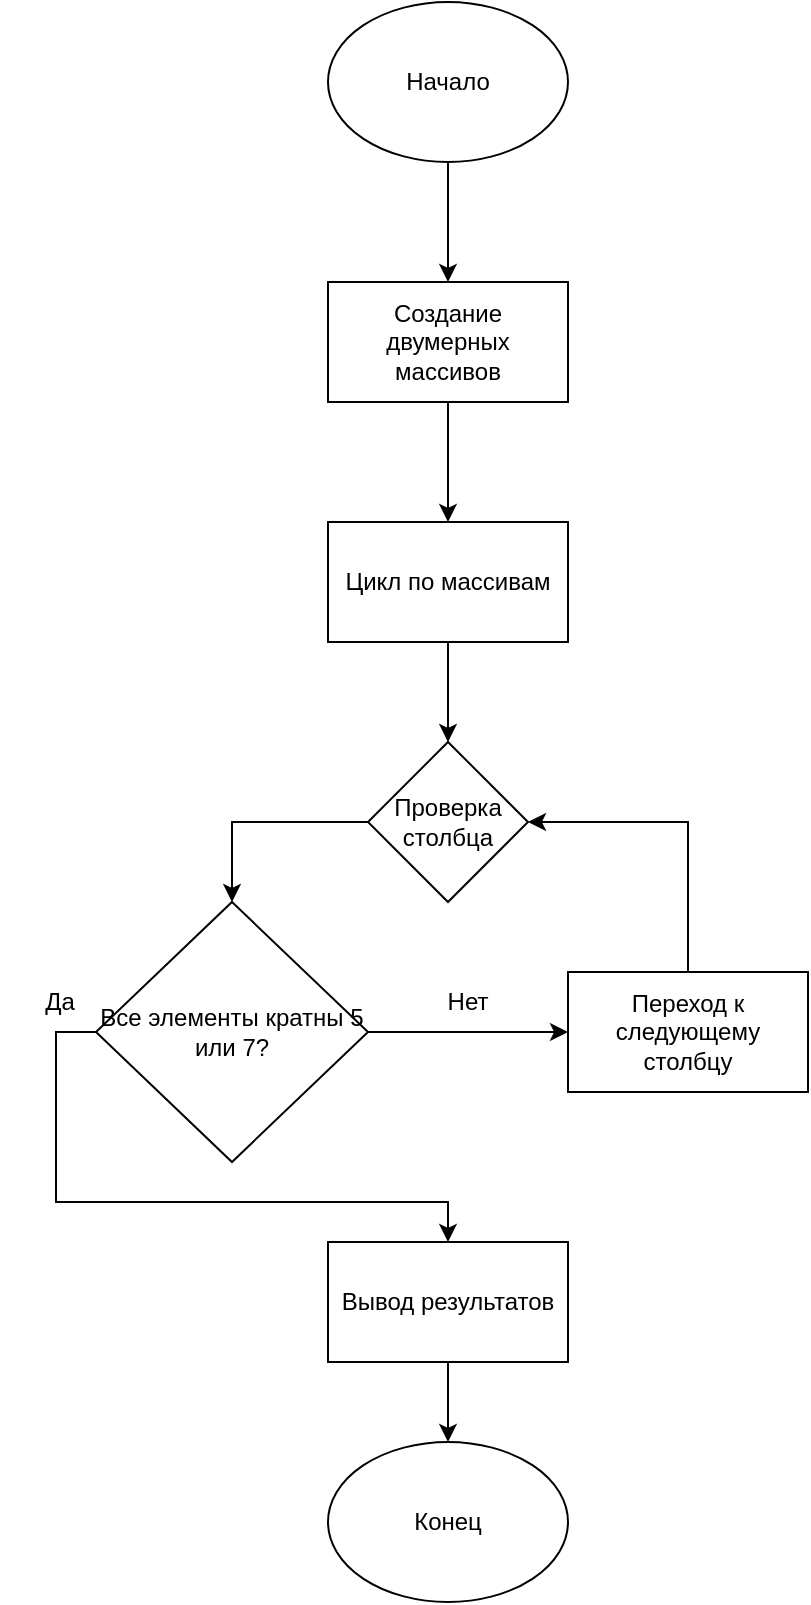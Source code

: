 <mxfile version="24.7.12">
  <diagram name="Страница — 1" id="HnSuPaEmOFWjnddANBGZ">
    <mxGraphModel dx="674" dy="854" grid="1" gridSize="10" guides="1" tooltips="1" connect="1" arrows="1" fold="1" page="1" pageScale="1" pageWidth="827" pageHeight="1169" math="0" shadow="0">
      <root>
        <mxCell id="0" />
        <mxCell id="1" parent="0" />
        <mxCell id="AV5qR96ply4appD7XXTd-5" style="edgeStyle=orthogonalEdgeStyle;rounded=0;orthogonalLoop=1;jettySize=auto;html=1;exitX=0.5;exitY=1;exitDx=0;exitDy=0;entryX=0.5;entryY=0;entryDx=0;entryDy=0;" edge="1" parent="1" source="AV5qR96ply4appD7XXTd-3" target="AV5qR96ply4appD7XXTd-4">
          <mxGeometry relative="1" as="geometry" />
        </mxCell>
        <mxCell id="AV5qR96ply4appD7XXTd-3" value="Начало" style="ellipse;whiteSpace=wrap;html=1;" vertex="1" parent="1">
          <mxGeometry x="354" y="100" width="120" height="80" as="geometry" />
        </mxCell>
        <mxCell id="AV5qR96ply4appD7XXTd-7" style="edgeStyle=orthogonalEdgeStyle;rounded=0;orthogonalLoop=1;jettySize=auto;html=1;exitX=0.5;exitY=1;exitDx=0;exitDy=0;entryX=0.5;entryY=0;entryDx=0;entryDy=0;" edge="1" parent="1" source="AV5qR96ply4appD7XXTd-4" target="AV5qR96ply4appD7XXTd-6">
          <mxGeometry relative="1" as="geometry" />
        </mxCell>
        <mxCell id="AV5qR96ply4appD7XXTd-4" value="Создание двумерных массивов" style="rounded=0;whiteSpace=wrap;html=1;" vertex="1" parent="1">
          <mxGeometry x="354" y="240" width="120" height="60" as="geometry" />
        </mxCell>
        <mxCell id="AV5qR96ply4appD7XXTd-9" style="edgeStyle=orthogonalEdgeStyle;rounded=0;orthogonalLoop=1;jettySize=auto;html=1;exitX=0.5;exitY=1;exitDx=0;exitDy=0;entryX=0.5;entryY=0;entryDx=0;entryDy=0;" edge="1" parent="1" source="AV5qR96ply4appD7XXTd-6" target="AV5qR96ply4appD7XXTd-8">
          <mxGeometry relative="1" as="geometry" />
        </mxCell>
        <mxCell id="AV5qR96ply4appD7XXTd-6" value="Цикл по массивам" style="rounded=0;whiteSpace=wrap;html=1;" vertex="1" parent="1">
          <mxGeometry x="354" y="360" width="120" height="60" as="geometry" />
        </mxCell>
        <mxCell id="AV5qR96ply4appD7XXTd-12" style="edgeStyle=orthogonalEdgeStyle;rounded=0;orthogonalLoop=1;jettySize=auto;html=1;exitX=0;exitY=0.5;exitDx=0;exitDy=0;entryX=0.5;entryY=0;entryDx=0;entryDy=0;" edge="1" parent="1" source="AV5qR96ply4appD7XXTd-8" target="AV5qR96ply4appD7XXTd-10">
          <mxGeometry relative="1" as="geometry" />
        </mxCell>
        <mxCell id="AV5qR96ply4appD7XXTd-8" value="Проверка столбца" style="rhombus;whiteSpace=wrap;html=1;" vertex="1" parent="1">
          <mxGeometry x="374" y="470" width="80" height="80" as="geometry" />
        </mxCell>
        <mxCell id="AV5qR96ply4appD7XXTd-15" style="edgeStyle=orthogonalEdgeStyle;rounded=0;orthogonalLoop=1;jettySize=auto;html=1;exitX=1;exitY=0.5;exitDx=0;exitDy=0;entryX=0;entryY=0.5;entryDx=0;entryDy=0;" edge="1" parent="1" source="AV5qR96ply4appD7XXTd-10" target="AV5qR96ply4appD7XXTd-11">
          <mxGeometry relative="1" as="geometry" />
        </mxCell>
        <mxCell id="AV5qR96ply4appD7XXTd-16" style="edgeStyle=orthogonalEdgeStyle;rounded=0;orthogonalLoop=1;jettySize=auto;html=1;exitX=0;exitY=0.5;exitDx=0;exitDy=0;entryX=0.5;entryY=0;entryDx=0;entryDy=0;" edge="1" parent="1" source="AV5qR96ply4appD7XXTd-10" target="AV5qR96ply4appD7XXTd-14">
          <mxGeometry relative="1" as="geometry" />
        </mxCell>
        <mxCell id="AV5qR96ply4appD7XXTd-10" value="Все элементы кратны 5 или 7?" style="rhombus;whiteSpace=wrap;html=1;" vertex="1" parent="1">
          <mxGeometry x="238" y="550" width="136" height="130" as="geometry" />
        </mxCell>
        <mxCell id="AV5qR96ply4appD7XXTd-19" style="edgeStyle=orthogonalEdgeStyle;rounded=0;orthogonalLoop=1;jettySize=auto;html=1;exitX=0.5;exitY=0;exitDx=0;exitDy=0;entryX=1;entryY=0.5;entryDx=0;entryDy=0;" edge="1" parent="1" source="AV5qR96ply4appD7XXTd-11" target="AV5qR96ply4appD7XXTd-8">
          <mxGeometry relative="1" as="geometry" />
        </mxCell>
        <mxCell id="AV5qR96ply4appD7XXTd-11" value="Переход к следующему столбцу" style="rounded=0;whiteSpace=wrap;html=1;" vertex="1" parent="1">
          <mxGeometry x="474" y="585" width="120" height="60" as="geometry" />
        </mxCell>
        <mxCell id="AV5qR96ply4appD7XXTd-21" style="edgeStyle=orthogonalEdgeStyle;rounded=0;orthogonalLoop=1;jettySize=auto;html=1;exitX=0.5;exitY=1;exitDx=0;exitDy=0;entryX=0.5;entryY=0;entryDx=0;entryDy=0;" edge="1" parent="1" source="AV5qR96ply4appD7XXTd-14" target="AV5qR96ply4appD7XXTd-20">
          <mxGeometry relative="1" as="geometry" />
        </mxCell>
        <mxCell id="AV5qR96ply4appD7XXTd-14" value="Вывод результатов" style="rounded=0;whiteSpace=wrap;html=1;" vertex="1" parent="1">
          <mxGeometry x="354" y="720" width="120" height="60" as="geometry" />
        </mxCell>
        <mxCell id="AV5qR96ply4appD7XXTd-17" value="Да" style="text;html=1;align=center;verticalAlign=middle;whiteSpace=wrap;rounded=0;" vertex="1" parent="1">
          <mxGeometry x="190" y="585" width="60" height="30" as="geometry" />
        </mxCell>
        <mxCell id="AV5qR96ply4appD7XXTd-18" value="Нет" style="text;html=1;align=center;verticalAlign=middle;whiteSpace=wrap;rounded=0;" vertex="1" parent="1">
          <mxGeometry x="394" y="585" width="60" height="30" as="geometry" />
        </mxCell>
        <mxCell id="AV5qR96ply4appD7XXTd-20" value="Конец" style="ellipse;whiteSpace=wrap;html=1;" vertex="1" parent="1">
          <mxGeometry x="354" y="820" width="120" height="80" as="geometry" />
        </mxCell>
      </root>
    </mxGraphModel>
  </diagram>
</mxfile>
